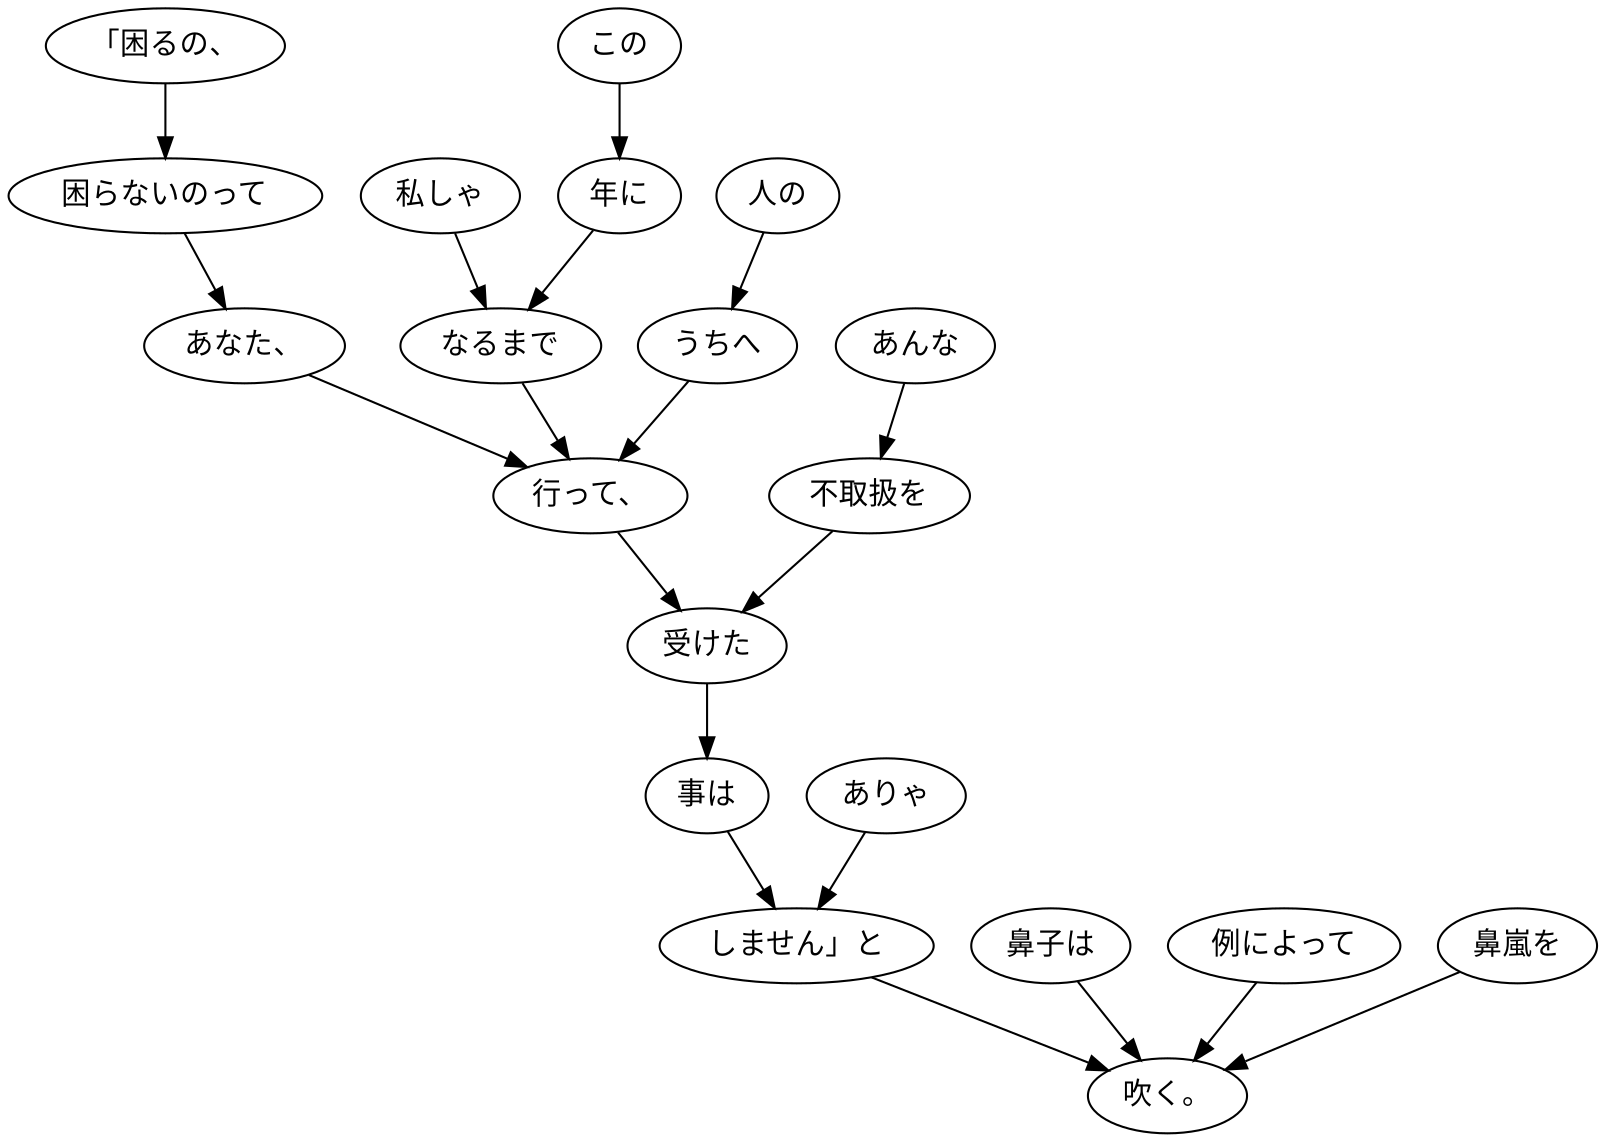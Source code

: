 digraph graph2107 {
	node0 [label="「困るの、"];
	node1 [label="困らないのって"];
	node2 [label="あなた、"];
	node3 [label="私しゃ"];
	node4 [label="この"];
	node5 [label="年に"];
	node6 [label="なるまで"];
	node7 [label="人の"];
	node8 [label="うちへ"];
	node9 [label="行って、"];
	node10 [label="あんな"];
	node11 [label="不取扱を"];
	node12 [label="受けた"];
	node13 [label="事は"];
	node14 [label="ありゃ"];
	node15 [label="しません」と"];
	node16 [label="鼻子は"];
	node17 [label="例によって"];
	node18 [label="鼻嵐を"];
	node19 [label="吹く。"];
	node0 -> node1;
	node1 -> node2;
	node2 -> node9;
	node3 -> node6;
	node4 -> node5;
	node5 -> node6;
	node6 -> node9;
	node7 -> node8;
	node8 -> node9;
	node9 -> node12;
	node10 -> node11;
	node11 -> node12;
	node12 -> node13;
	node13 -> node15;
	node14 -> node15;
	node15 -> node19;
	node16 -> node19;
	node17 -> node19;
	node18 -> node19;
}

